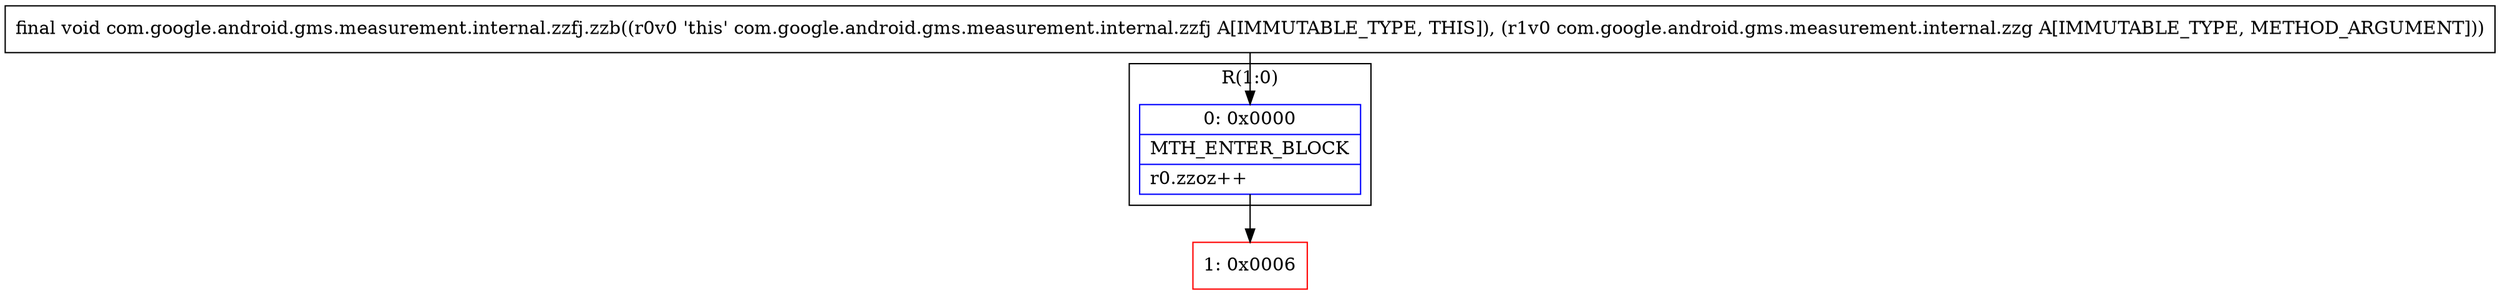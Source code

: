 digraph "CFG forcom.google.android.gms.measurement.internal.zzfj.zzb(Lcom\/google\/android\/gms\/measurement\/internal\/zzg;)V" {
subgraph cluster_Region_1585813223 {
label = "R(1:0)";
node [shape=record,color=blue];
Node_0 [shape=record,label="{0\:\ 0x0000|MTH_ENTER_BLOCK\l|r0.zzoz++\l}"];
}
Node_1 [shape=record,color=red,label="{1\:\ 0x0006}"];
MethodNode[shape=record,label="{final void com.google.android.gms.measurement.internal.zzfj.zzb((r0v0 'this' com.google.android.gms.measurement.internal.zzfj A[IMMUTABLE_TYPE, THIS]), (r1v0 com.google.android.gms.measurement.internal.zzg A[IMMUTABLE_TYPE, METHOD_ARGUMENT])) }"];
MethodNode -> Node_0;
Node_0 -> Node_1;
}

